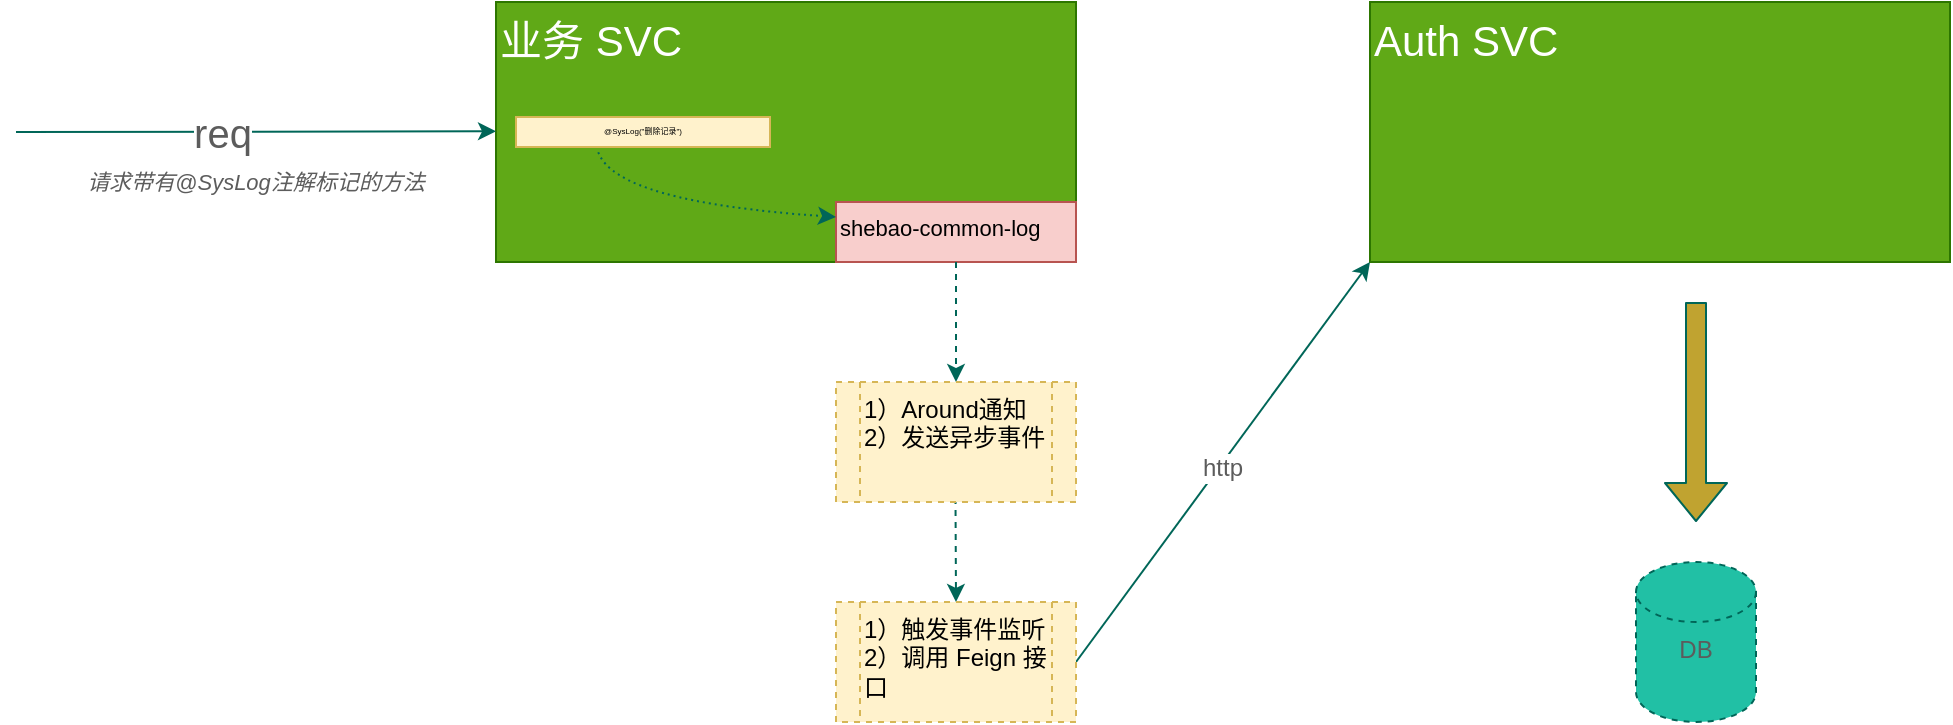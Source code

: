<mxfile version="15.2.7" type="github">
  <diagram id="cGCes3oNz5G1RMZ3vN_b" name="第 1 页">
    <mxGraphModel dx="983" dy="548" grid="1" gridSize="10" guides="1" tooltips="1" connect="1" arrows="1" fold="1" page="1" pageScale="1" pageWidth="827" pageHeight="1169" math="0" shadow="0">
      <root>
        <mxCell id="0" />
        <mxCell id="1" parent="0" />
        <mxCell id="8H9BkAt77iJ7OOLEV8ga-7" value="业务 SVC" style="rounded=0;whiteSpace=wrap;html=1;align=left;verticalAlign=top;fontSize=21;fillColor=#60a917;strokeColor=#2D7600;fontColor=#ffffff;" vertex="1" parent="1">
          <mxGeometry x="390" y="170" width="290" height="130" as="geometry" />
        </mxCell>
        <mxCell id="8H9BkAt77iJ7OOLEV8ga-1" value="&lt;font style=&quot;font-size: 11px&quot;&gt;shebao-common-log&lt;/font&gt;" style="rounded=0;whiteSpace=wrap;html=1;align=left;verticalAlign=top;fontSize=9;fillColor=#f8cecc;strokeColor=#b85450;" vertex="1" parent="1">
          <mxGeometry x="560" y="270" width="120" height="30" as="geometry" />
        </mxCell>
        <mxCell id="8H9BkAt77iJ7OOLEV8ga-8" value="" style="endArrow=classic;html=1;fontSize=21;strokeColor=#006658;fontColor=#5C5C5C;" edge="1" parent="1">
          <mxGeometry width="50" height="50" relative="1" as="geometry">
            <mxPoint x="150" y="235" as="sourcePoint" />
            <mxPoint x="390" y="234.66" as="targetPoint" />
          </mxGeometry>
        </mxCell>
        <mxCell id="8H9BkAt77iJ7OOLEV8ga-10" value="req" style="edgeLabel;html=1;align=center;verticalAlign=middle;resizable=0;points=[];fontSize=20;fontColor=#5C5C5C;" vertex="1" connectable="0" parent="8H9BkAt77iJ7OOLEV8ga-8">
          <mxGeometry x="-0.458" relative="1" as="geometry">
            <mxPoint x="38" as="offset" />
          </mxGeometry>
        </mxCell>
        <mxCell id="8H9BkAt77iJ7OOLEV8ga-14" value="@SysLog(&quot;删除记录&quot;)" style="text;html=1;strokeColor=#d6b656;fillColor=#fff2cc;align=center;verticalAlign=middle;whiteSpace=wrap;rounded=0;fontSize=4;" vertex="1" parent="1">
          <mxGeometry x="400" y="227.5" width="127" height="15" as="geometry" />
        </mxCell>
        <mxCell id="8H9BkAt77iJ7OOLEV8ga-19" value="&lt;font size=&quot;1&quot;&gt;&lt;i style=&quot;font-size: 11px&quot;&gt;请求带有@SysLog注解标记的方法&lt;/i&gt;&lt;/font&gt;" style="text;html=1;strokeColor=none;fillColor=none;align=center;verticalAlign=middle;whiteSpace=wrap;rounded=0;sketch=0;fontColor=#5C5C5C;dashed=1;" vertex="1" parent="1">
          <mxGeometry x="170" y="250" width="200" height="20" as="geometry" />
        </mxCell>
        <mxCell id="8H9BkAt77iJ7OOLEV8ga-21" value="" style="endArrow=classic;html=1;fontSize=12;fontColor=#5C5C5C;strokeColor=#006658;fillColor=#21C0A5;exitX=0.5;exitY=1;exitDx=0;exitDy=0;entryX=0.5;entryY=0;entryDx=0;entryDy=0;dashed=1;" edge="1" parent="1" source="8H9BkAt77iJ7OOLEV8ga-1">
          <mxGeometry width="50" height="50" relative="1" as="geometry">
            <mxPoint x="460" y="410" as="sourcePoint" />
            <mxPoint x="620" y="360" as="targetPoint" />
          </mxGeometry>
        </mxCell>
        <mxCell id="8H9BkAt77iJ7OOLEV8ga-23" value="" style="endArrow=classic;html=1;fontSize=12;fontColor=#5C5C5C;strokeColor=#006658;fillColor=#21C0A5;exitX=0.5;exitY=1;exitDx=0;exitDy=0;entryX=0.5;entryY=0;entryDx=0;entryDy=0;dashed=1;" edge="1" parent="1" target="8H9BkAt77iJ7OOLEV8ga-30">
          <mxGeometry width="50" height="50" relative="1" as="geometry">
            <mxPoint x="619.66" y="400" as="sourcePoint" />
            <mxPoint x="619.66" y="460" as="targetPoint" />
          </mxGeometry>
        </mxCell>
        <mxCell id="8H9BkAt77iJ7OOLEV8ga-24" value="Auth SVC" style="rounded=0;whiteSpace=wrap;html=1;align=left;verticalAlign=top;fontSize=21;fillColor=#60a917;strokeColor=#2D7600;fontColor=#ffffff;" vertex="1" parent="1">
          <mxGeometry x="827" y="170" width="290" height="130" as="geometry" />
        </mxCell>
        <mxCell id="8H9BkAt77iJ7OOLEV8ga-26" value="" style="endArrow=classic;html=1;fontSize=12;fontColor=#5C5C5C;strokeColor=#006658;fillColor=#21C0A5;entryX=0;entryY=1;entryDx=0;entryDy=0;exitX=1;exitY=0.5;exitDx=0;exitDy=0;" edge="1" parent="1" source="8H9BkAt77iJ7OOLEV8ga-30" target="8H9BkAt77iJ7OOLEV8ga-24">
          <mxGeometry width="50" height="50" relative="1" as="geometry">
            <mxPoint x="680" y="480" as="sourcePoint" />
            <mxPoint x="750.711" y="480" as="targetPoint" />
          </mxGeometry>
        </mxCell>
        <mxCell id="8H9BkAt77iJ7OOLEV8ga-33" value="http" style="edgeLabel;html=1;align=center;verticalAlign=middle;resizable=0;points=[];fontSize=12;fontColor=#5C5C5C;" vertex="1" connectable="0" parent="8H9BkAt77iJ7OOLEV8ga-26">
          <mxGeometry x="-0.015" y="-1" relative="1" as="geometry">
            <mxPoint as="offset" />
          </mxGeometry>
        </mxCell>
        <mxCell id="8H9BkAt77iJ7OOLEV8ga-29" value="&lt;span style=&quot;color: rgb(0, 0, 0);&quot;&gt;1）Around通知&lt;/span&gt;&lt;br style=&quot;color: rgb(0, 0, 0);&quot;&gt;&lt;span style=&quot;color: rgb(0, 0, 0);&quot;&gt;2）发送异步事件&lt;/span&gt;" style="shape=process;whiteSpace=wrap;html=1;backgroundOutline=1;rounded=0;dashed=1;sketch=0;fontSize=12;strokeColor=#d6b656;fillColor=#fff2cc;verticalAlign=top;align=left;" vertex="1" parent="1">
          <mxGeometry x="560" y="360" width="120" height="60" as="geometry" />
        </mxCell>
        <mxCell id="8H9BkAt77iJ7OOLEV8ga-30" value="&lt;span style=&quot;color: rgb(0, 0, 0);&quot;&gt;1）触发事件监听&lt;br&gt;2）调用 Feign 接口&lt;/span&gt;" style="shape=process;whiteSpace=wrap;html=1;backgroundOutline=1;rounded=0;dashed=1;sketch=0;fontSize=12;strokeColor=#d6b656;fillColor=#fff2cc;verticalAlign=top;align=left;" vertex="1" parent="1">
          <mxGeometry x="560" y="470" width="120" height="60" as="geometry" />
        </mxCell>
        <mxCell id="8H9BkAt77iJ7OOLEV8ga-34" value="DB" style="shape=cylinder3;whiteSpace=wrap;html=1;boundedLbl=1;backgroundOutline=1;size=15;rounded=0;dashed=1;sketch=0;fontSize=12;fontColor=#5C5C5C;strokeColor=#006658;fillColor=#21C0A5;align=center;verticalAlign=top;" vertex="1" parent="1">
          <mxGeometry x="960" y="450" width="60" height="80" as="geometry" />
        </mxCell>
        <mxCell id="8H9BkAt77iJ7OOLEV8ga-35" value="" style="shape=flexArrow;endArrow=classic;html=1;fontSize=12;fontColor=#5C5C5C;strokeColor=#006658;fillColor=#C0A330;" edge="1" parent="1">
          <mxGeometry width="50" height="50" relative="1" as="geometry">
            <mxPoint x="990" y="320" as="sourcePoint" />
            <mxPoint x="990" y="430" as="targetPoint" />
          </mxGeometry>
        </mxCell>
        <mxCell id="8H9BkAt77iJ7OOLEV8ga-36" value="" style="curved=1;endArrow=classic;html=1;fontSize=12;fontColor=#5C5C5C;strokeColor=#006658;fillColor=#C0A330;entryX=0;entryY=0.25;entryDx=0;entryDy=0;exitX=0.324;exitY=1.174;exitDx=0;exitDy=0;exitPerimeter=0;dashed=1;dashPattern=1 2;" edge="1" parent="1" source="8H9BkAt77iJ7OOLEV8ga-14" target="8H9BkAt77iJ7OOLEV8ga-1">
          <mxGeometry width="50" height="50" relative="1" as="geometry">
            <mxPoint x="430" y="430" as="sourcePoint" />
            <mxPoint x="480" y="380" as="targetPoint" />
            <Array as="points">
              <mxPoint x="450" y="270" />
            </Array>
          </mxGeometry>
        </mxCell>
      </root>
    </mxGraphModel>
  </diagram>
</mxfile>
